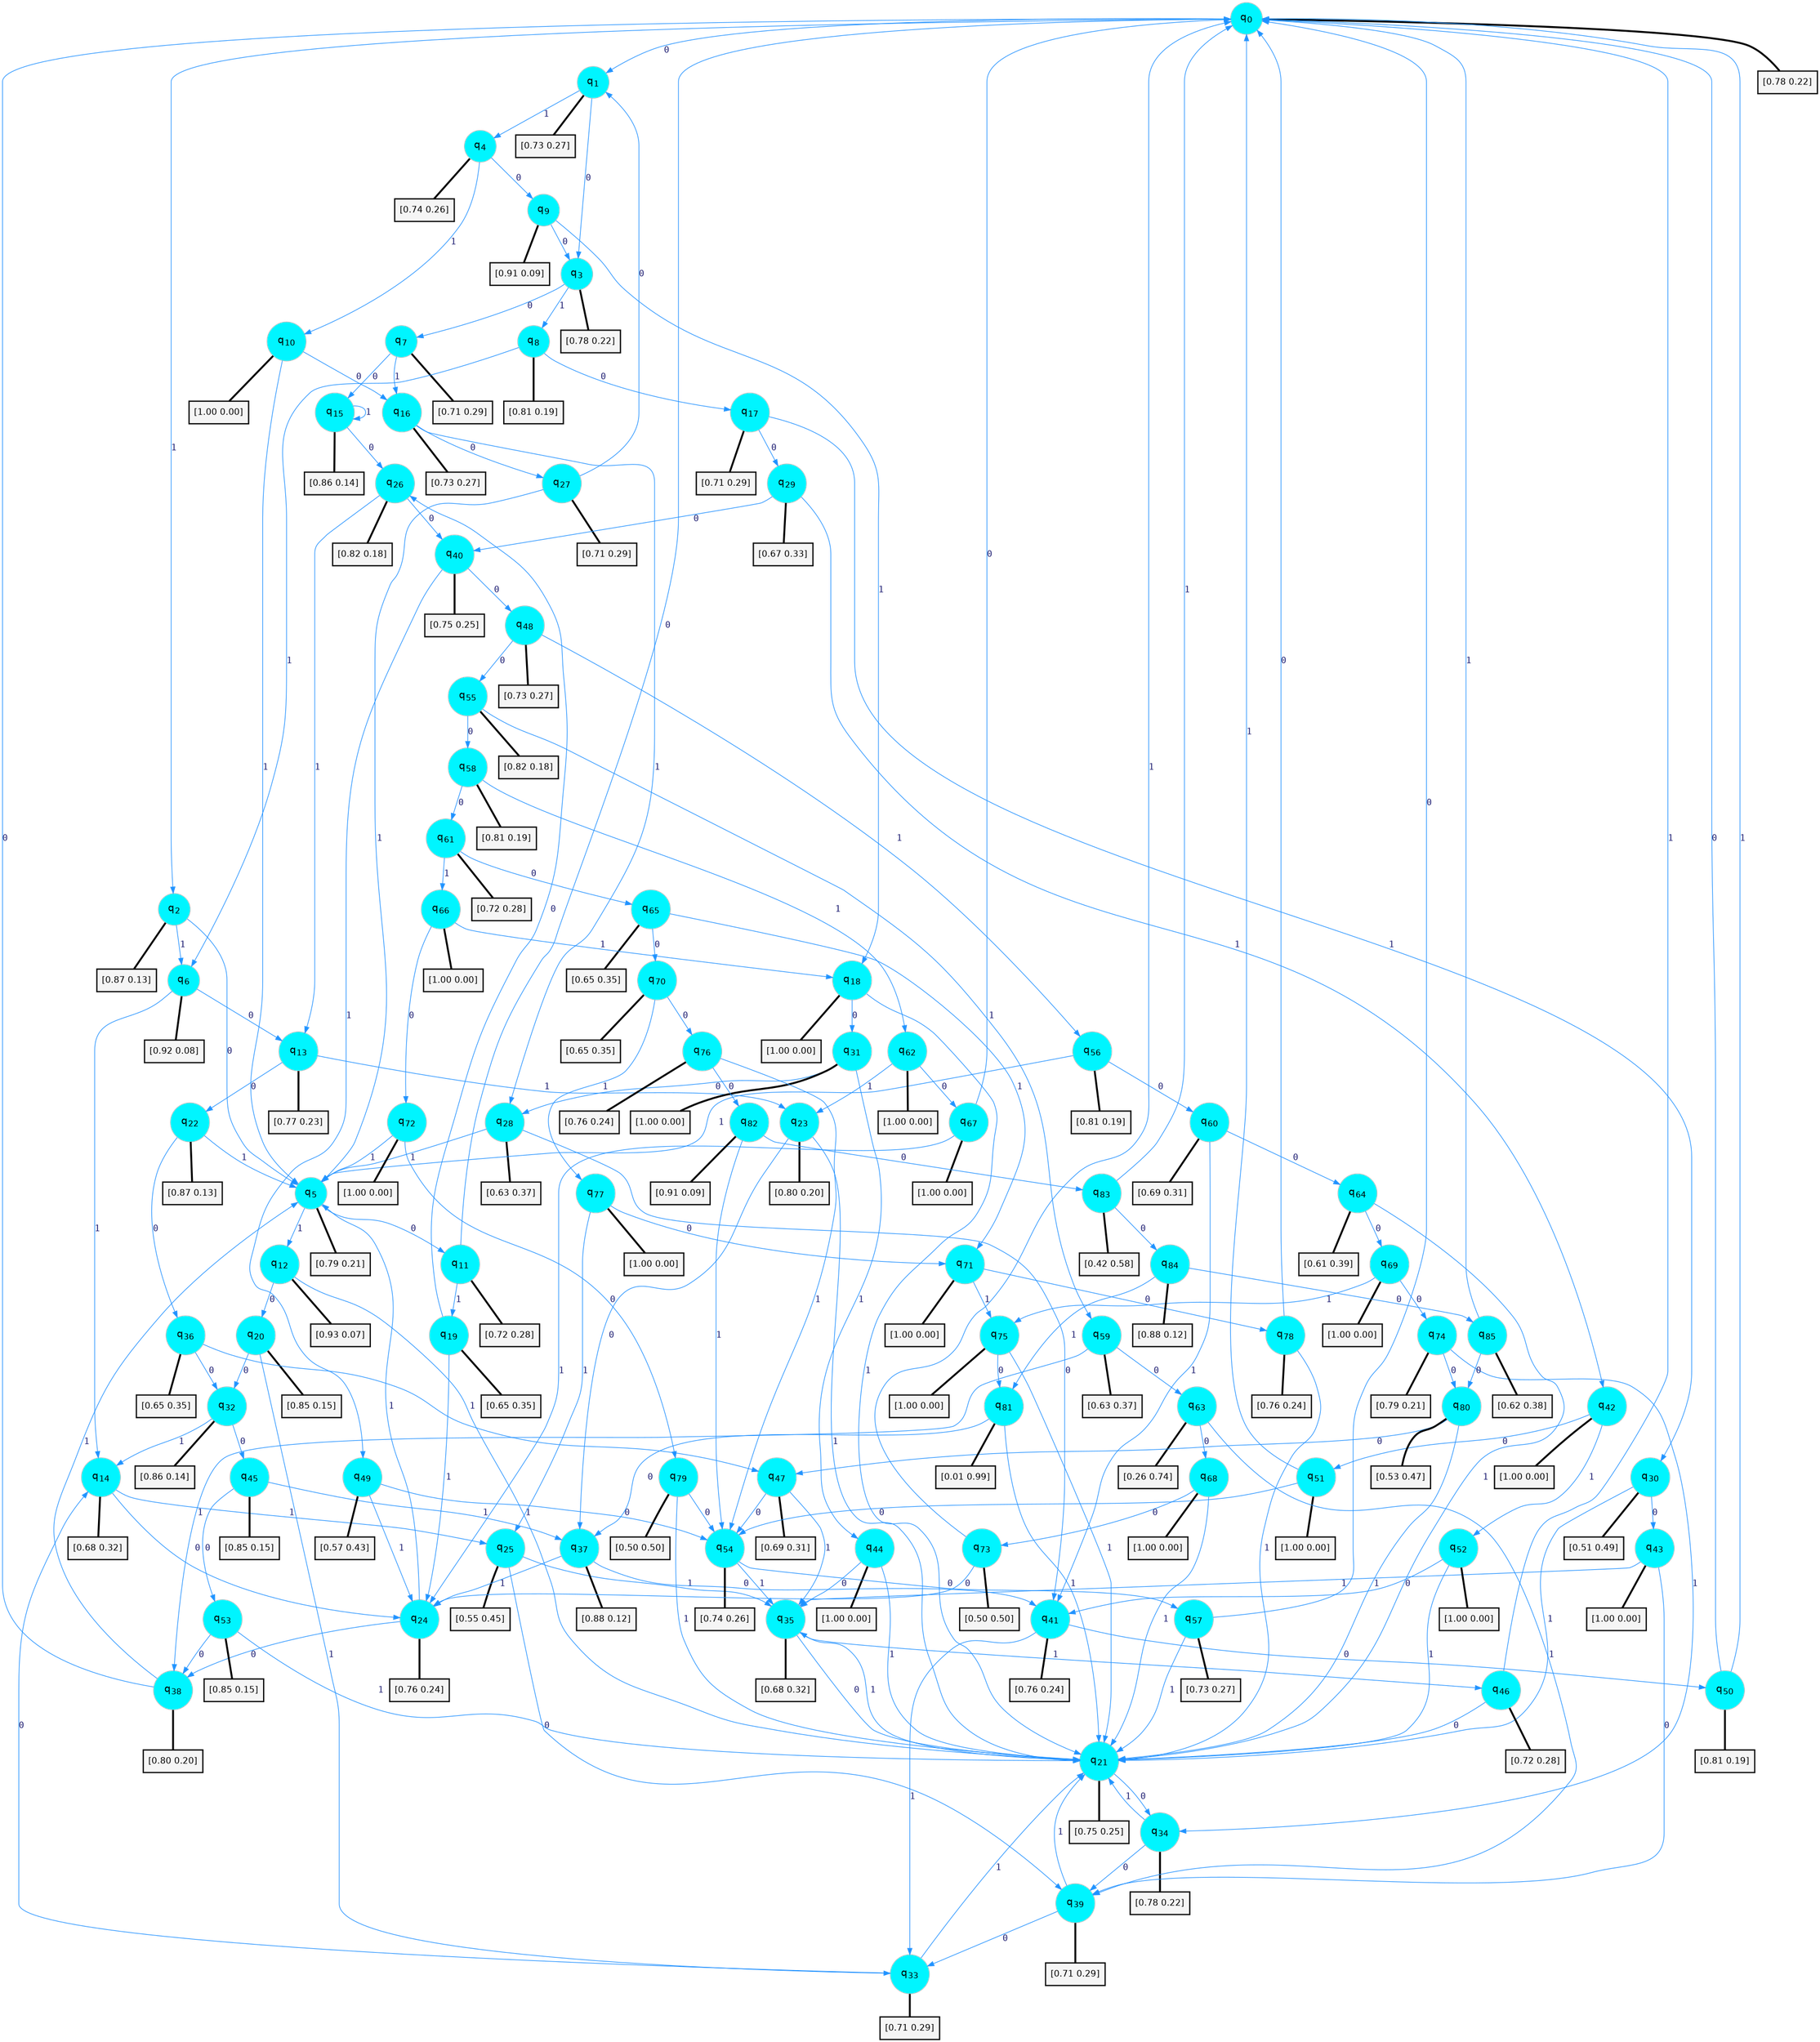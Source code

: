 digraph G {
graph [
bgcolor=transparent, dpi=300, rankdir=TD, size="40,25"];
node [
color=gray, fillcolor=turquoise1, fontcolor=black, fontname=Helvetica, fontsize=16, fontweight=bold, shape=circle, style=filled];
edge [
arrowsize=1, color=dodgerblue1, fontcolor=midnightblue, fontname=courier, fontweight=bold, penwidth=1, style=solid, weight=20];
0[label=<q<SUB>0</SUB>>];
1[label=<q<SUB>1</SUB>>];
2[label=<q<SUB>2</SUB>>];
3[label=<q<SUB>3</SUB>>];
4[label=<q<SUB>4</SUB>>];
5[label=<q<SUB>5</SUB>>];
6[label=<q<SUB>6</SUB>>];
7[label=<q<SUB>7</SUB>>];
8[label=<q<SUB>8</SUB>>];
9[label=<q<SUB>9</SUB>>];
10[label=<q<SUB>10</SUB>>];
11[label=<q<SUB>11</SUB>>];
12[label=<q<SUB>12</SUB>>];
13[label=<q<SUB>13</SUB>>];
14[label=<q<SUB>14</SUB>>];
15[label=<q<SUB>15</SUB>>];
16[label=<q<SUB>16</SUB>>];
17[label=<q<SUB>17</SUB>>];
18[label=<q<SUB>18</SUB>>];
19[label=<q<SUB>19</SUB>>];
20[label=<q<SUB>20</SUB>>];
21[label=<q<SUB>21</SUB>>];
22[label=<q<SUB>22</SUB>>];
23[label=<q<SUB>23</SUB>>];
24[label=<q<SUB>24</SUB>>];
25[label=<q<SUB>25</SUB>>];
26[label=<q<SUB>26</SUB>>];
27[label=<q<SUB>27</SUB>>];
28[label=<q<SUB>28</SUB>>];
29[label=<q<SUB>29</SUB>>];
30[label=<q<SUB>30</SUB>>];
31[label=<q<SUB>31</SUB>>];
32[label=<q<SUB>32</SUB>>];
33[label=<q<SUB>33</SUB>>];
34[label=<q<SUB>34</SUB>>];
35[label=<q<SUB>35</SUB>>];
36[label=<q<SUB>36</SUB>>];
37[label=<q<SUB>37</SUB>>];
38[label=<q<SUB>38</SUB>>];
39[label=<q<SUB>39</SUB>>];
40[label=<q<SUB>40</SUB>>];
41[label=<q<SUB>41</SUB>>];
42[label=<q<SUB>42</SUB>>];
43[label=<q<SUB>43</SUB>>];
44[label=<q<SUB>44</SUB>>];
45[label=<q<SUB>45</SUB>>];
46[label=<q<SUB>46</SUB>>];
47[label=<q<SUB>47</SUB>>];
48[label=<q<SUB>48</SUB>>];
49[label=<q<SUB>49</SUB>>];
50[label=<q<SUB>50</SUB>>];
51[label=<q<SUB>51</SUB>>];
52[label=<q<SUB>52</SUB>>];
53[label=<q<SUB>53</SUB>>];
54[label=<q<SUB>54</SUB>>];
55[label=<q<SUB>55</SUB>>];
56[label=<q<SUB>56</SUB>>];
57[label=<q<SUB>57</SUB>>];
58[label=<q<SUB>58</SUB>>];
59[label=<q<SUB>59</SUB>>];
60[label=<q<SUB>60</SUB>>];
61[label=<q<SUB>61</SUB>>];
62[label=<q<SUB>62</SUB>>];
63[label=<q<SUB>63</SUB>>];
64[label=<q<SUB>64</SUB>>];
65[label=<q<SUB>65</SUB>>];
66[label=<q<SUB>66</SUB>>];
67[label=<q<SUB>67</SUB>>];
68[label=<q<SUB>68</SUB>>];
69[label=<q<SUB>69</SUB>>];
70[label=<q<SUB>70</SUB>>];
71[label=<q<SUB>71</SUB>>];
72[label=<q<SUB>72</SUB>>];
73[label=<q<SUB>73</SUB>>];
74[label=<q<SUB>74</SUB>>];
75[label=<q<SUB>75</SUB>>];
76[label=<q<SUB>76</SUB>>];
77[label=<q<SUB>77</SUB>>];
78[label=<q<SUB>78</SUB>>];
79[label=<q<SUB>79</SUB>>];
80[label=<q<SUB>80</SUB>>];
81[label=<q<SUB>81</SUB>>];
82[label=<q<SUB>82</SUB>>];
83[label=<q<SUB>83</SUB>>];
84[label=<q<SUB>84</SUB>>];
85[label=<q<SUB>85</SUB>>];
86[label="[0.78 0.22]", shape=box,fontcolor=black, fontname=Helvetica, fontsize=14, penwidth=2, fillcolor=whitesmoke,color=black];
87[label="[0.73 0.27]", shape=box,fontcolor=black, fontname=Helvetica, fontsize=14, penwidth=2, fillcolor=whitesmoke,color=black];
88[label="[0.87 0.13]", shape=box,fontcolor=black, fontname=Helvetica, fontsize=14, penwidth=2, fillcolor=whitesmoke,color=black];
89[label="[0.78 0.22]", shape=box,fontcolor=black, fontname=Helvetica, fontsize=14, penwidth=2, fillcolor=whitesmoke,color=black];
90[label="[0.74 0.26]", shape=box,fontcolor=black, fontname=Helvetica, fontsize=14, penwidth=2, fillcolor=whitesmoke,color=black];
91[label="[0.79 0.21]", shape=box,fontcolor=black, fontname=Helvetica, fontsize=14, penwidth=2, fillcolor=whitesmoke,color=black];
92[label="[0.92 0.08]", shape=box,fontcolor=black, fontname=Helvetica, fontsize=14, penwidth=2, fillcolor=whitesmoke,color=black];
93[label="[0.71 0.29]", shape=box,fontcolor=black, fontname=Helvetica, fontsize=14, penwidth=2, fillcolor=whitesmoke,color=black];
94[label="[0.81 0.19]", shape=box,fontcolor=black, fontname=Helvetica, fontsize=14, penwidth=2, fillcolor=whitesmoke,color=black];
95[label="[0.91 0.09]", shape=box,fontcolor=black, fontname=Helvetica, fontsize=14, penwidth=2, fillcolor=whitesmoke,color=black];
96[label="[1.00 0.00]", shape=box,fontcolor=black, fontname=Helvetica, fontsize=14, penwidth=2, fillcolor=whitesmoke,color=black];
97[label="[0.72 0.28]", shape=box,fontcolor=black, fontname=Helvetica, fontsize=14, penwidth=2, fillcolor=whitesmoke,color=black];
98[label="[0.93 0.07]", shape=box,fontcolor=black, fontname=Helvetica, fontsize=14, penwidth=2, fillcolor=whitesmoke,color=black];
99[label="[0.77 0.23]", shape=box,fontcolor=black, fontname=Helvetica, fontsize=14, penwidth=2, fillcolor=whitesmoke,color=black];
100[label="[0.68 0.32]", shape=box,fontcolor=black, fontname=Helvetica, fontsize=14, penwidth=2, fillcolor=whitesmoke,color=black];
101[label="[0.86 0.14]", shape=box,fontcolor=black, fontname=Helvetica, fontsize=14, penwidth=2, fillcolor=whitesmoke,color=black];
102[label="[0.73 0.27]", shape=box,fontcolor=black, fontname=Helvetica, fontsize=14, penwidth=2, fillcolor=whitesmoke,color=black];
103[label="[0.71 0.29]", shape=box,fontcolor=black, fontname=Helvetica, fontsize=14, penwidth=2, fillcolor=whitesmoke,color=black];
104[label="[1.00 0.00]", shape=box,fontcolor=black, fontname=Helvetica, fontsize=14, penwidth=2, fillcolor=whitesmoke,color=black];
105[label="[0.65 0.35]", shape=box,fontcolor=black, fontname=Helvetica, fontsize=14, penwidth=2, fillcolor=whitesmoke,color=black];
106[label="[0.85 0.15]", shape=box,fontcolor=black, fontname=Helvetica, fontsize=14, penwidth=2, fillcolor=whitesmoke,color=black];
107[label="[0.75 0.25]", shape=box,fontcolor=black, fontname=Helvetica, fontsize=14, penwidth=2, fillcolor=whitesmoke,color=black];
108[label="[0.87 0.13]", shape=box,fontcolor=black, fontname=Helvetica, fontsize=14, penwidth=2, fillcolor=whitesmoke,color=black];
109[label="[0.80 0.20]", shape=box,fontcolor=black, fontname=Helvetica, fontsize=14, penwidth=2, fillcolor=whitesmoke,color=black];
110[label="[0.76 0.24]", shape=box,fontcolor=black, fontname=Helvetica, fontsize=14, penwidth=2, fillcolor=whitesmoke,color=black];
111[label="[0.55 0.45]", shape=box,fontcolor=black, fontname=Helvetica, fontsize=14, penwidth=2, fillcolor=whitesmoke,color=black];
112[label="[0.82 0.18]", shape=box,fontcolor=black, fontname=Helvetica, fontsize=14, penwidth=2, fillcolor=whitesmoke,color=black];
113[label="[0.71 0.29]", shape=box,fontcolor=black, fontname=Helvetica, fontsize=14, penwidth=2, fillcolor=whitesmoke,color=black];
114[label="[0.63 0.37]", shape=box,fontcolor=black, fontname=Helvetica, fontsize=14, penwidth=2, fillcolor=whitesmoke,color=black];
115[label="[0.67 0.33]", shape=box,fontcolor=black, fontname=Helvetica, fontsize=14, penwidth=2, fillcolor=whitesmoke,color=black];
116[label="[0.51 0.49]", shape=box,fontcolor=black, fontname=Helvetica, fontsize=14, penwidth=2, fillcolor=whitesmoke,color=black];
117[label="[1.00 0.00]", shape=box,fontcolor=black, fontname=Helvetica, fontsize=14, penwidth=2, fillcolor=whitesmoke,color=black];
118[label="[0.86 0.14]", shape=box,fontcolor=black, fontname=Helvetica, fontsize=14, penwidth=2, fillcolor=whitesmoke,color=black];
119[label="[0.71 0.29]", shape=box,fontcolor=black, fontname=Helvetica, fontsize=14, penwidth=2, fillcolor=whitesmoke,color=black];
120[label="[0.78 0.22]", shape=box,fontcolor=black, fontname=Helvetica, fontsize=14, penwidth=2, fillcolor=whitesmoke,color=black];
121[label="[0.68 0.32]", shape=box,fontcolor=black, fontname=Helvetica, fontsize=14, penwidth=2, fillcolor=whitesmoke,color=black];
122[label="[0.65 0.35]", shape=box,fontcolor=black, fontname=Helvetica, fontsize=14, penwidth=2, fillcolor=whitesmoke,color=black];
123[label="[0.88 0.12]", shape=box,fontcolor=black, fontname=Helvetica, fontsize=14, penwidth=2, fillcolor=whitesmoke,color=black];
124[label="[0.80 0.20]", shape=box,fontcolor=black, fontname=Helvetica, fontsize=14, penwidth=2, fillcolor=whitesmoke,color=black];
125[label="[0.71 0.29]", shape=box,fontcolor=black, fontname=Helvetica, fontsize=14, penwidth=2, fillcolor=whitesmoke,color=black];
126[label="[0.75 0.25]", shape=box,fontcolor=black, fontname=Helvetica, fontsize=14, penwidth=2, fillcolor=whitesmoke,color=black];
127[label="[0.76 0.24]", shape=box,fontcolor=black, fontname=Helvetica, fontsize=14, penwidth=2, fillcolor=whitesmoke,color=black];
128[label="[1.00 0.00]", shape=box,fontcolor=black, fontname=Helvetica, fontsize=14, penwidth=2, fillcolor=whitesmoke,color=black];
129[label="[1.00 0.00]", shape=box,fontcolor=black, fontname=Helvetica, fontsize=14, penwidth=2, fillcolor=whitesmoke,color=black];
130[label="[1.00 0.00]", shape=box,fontcolor=black, fontname=Helvetica, fontsize=14, penwidth=2, fillcolor=whitesmoke,color=black];
131[label="[0.85 0.15]", shape=box,fontcolor=black, fontname=Helvetica, fontsize=14, penwidth=2, fillcolor=whitesmoke,color=black];
132[label="[0.72 0.28]", shape=box,fontcolor=black, fontname=Helvetica, fontsize=14, penwidth=2, fillcolor=whitesmoke,color=black];
133[label="[0.69 0.31]", shape=box,fontcolor=black, fontname=Helvetica, fontsize=14, penwidth=2, fillcolor=whitesmoke,color=black];
134[label="[0.73 0.27]", shape=box,fontcolor=black, fontname=Helvetica, fontsize=14, penwidth=2, fillcolor=whitesmoke,color=black];
135[label="[0.57 0.43]", shape=box,fontcolor=black, fontname=Helvetica, fontsize=14, penwidth=2, fillcolor=whitesmoke,color=black];
136[label="[0.81 0.19]", shape=box,fontcolor=black, fontname=Helvetica, fontsize=14, penwidth=2, fillcolor=whitesmoke,color=black];
137[label="[1.00 0.00]", shape=box,fontcolor=black, fontname=Helvetica, fontsize=14, penwidth=2, fillcolor=whitesmoke,color=black];
138[label="[1.00 0.00]", shape=box,fontcolor=black, fontname=Helvetica, fontsize=14, penwidth=2, fillcolor=whitesmoke,color=black];
139[label="[0.85 0.15]", shape=box,fontcolor=black, fontname=Helvetica, fontsize=14, penwidth=2, fillcolor=whitesmoke,color=black];
140[label="[0.74 0.26]", shape=box,fontcolor=black, fontname=Helvetica, fontsize=14, penwidth=2, fillcolor=whitesmoke,color=black];
141[label="[0.82 0.18]", shape=box,fontcolor=black, fontname=Helvetica, fontsize=14, penwidth=2, fillcolor=whitesmoke,color=black];
142[label="[0.81 0.19]", shape=box,fontcolor=black, fontname=Helvetica, fontsize=14, penwidth=2, fillcolor=whitesmoke,color=black];
143[label="[0.73 0.27]", shape=box,fontcolor=black, fontname=Helvetica, fontsize=14, penwidth=2, fillcolor=whitesmoke,color=black];
144[label="[0.81 0.19]", shape=box,fontcolor=black, fontname=Helvetica, fontsize=14, penwidth=2, fillcolor=whitesmoke,color=black];
145[label="[0.63 0.37]", shape=box,fontcolor=black, fontname=Helvetica, fontsize=14, penwidth=2, fillcolor=whitesmoke,color=black];
146[label="[0.69 0.31]", shape=box,fontcolor=black, fontname=Helvetica, fontsize=14, penwidth=2, fillcolor=whitesmoke,color=black];
147[label="[0.72 0.28]", shape=box,fontcolor=black, fontname=Helvetica, fontsize=14, penwidth=2, fillcolor=whitesmoke,color=black];
148[label="[1.00 0.00]", shape=box,fontcolor=black, fontname=Helvetica, fontsize=14, penwidth=2, fillcolor=whitesmoke,color=black];
149[label="[0.26 0.74]", shape=box,fontcolor=black, fontname=Helvetica, fontsize=14, penwidth=2, fillcolor=whitesmoke,color=black];
150[label="[0.61 0.39]", shape=box,fontcolor=black, fontname=Helvetica, fontsize=14, penwidth=2, fillcolor=whitesmoke,color=black];
151[label="[0.65 0.35]", shape=box,fontcolor=black, fontname=Helvetica, fontsize=14, penwidth=2, fillcolor=whitesmoke,color=black];
152[label="[1.00 0.00]", shape=box,fontcolor=black, fontname=Helvetica, fontsize=14, penwidth=2, fillcolor=whitesmoke,color=black];
153[label="[1.00 0.00]", shape=box,fontcolor=black, fontname=Helvetica, fontsize=14, penwidth=2, fillcolor=whitesmoke,color=black];
154[label="[1.00 0.00]", shape=box,fontcolor=black, fontname=Helvetica, fontsize=14, penwidth=2, fillcolor=whitesmoke,color=black];
155[label="[1.00 0.00]", shape=box,fontcolor=black, fontname=Helvetica, fontsize=14, penwidth=2, fillcolor=whitesmoke,color=black];
156[label="[0.65 0.35]", shape=box,fontcolor=black, fontname=Helvetica, fontsize=14, penwidth=2, fillcolor=whitesmoke,color=black];
157[label="[1.00 0.00]", shape=box,fontcolor=black, fontname=Helvetica, fontsize=14, penwidth=2, fillcolor=whitesmoke,color=black];
158[label="[1.00 0.00]", shape=box,fontcolor=black, fontname=Helvetica, fontsize=14, penwidth=2, fillcolor=whitesmoke,color=black];
159[label="[0.50 0.50]", shape=box,fontcolor=black, fontname=Helvetica, fontsize=14, penwidth=2, fillcolor=whitesmoke,color=black];
160[label="[0.79 0.21]", shape=box,fontcolor=black, fontname=Helvetica, fontsize=14, penwidth=2, fillcolor=whitesmoke,color=black];
161[label="[1.00 0.00]", shape=box,fontcolor=black, fontname=Helvetica, fontsize=14, penwidth=2, fillcolor=whitesmoke,color=black];
162[label="[0.76 0.24]", shape=box,fontcolor=black, fontname=Helvetica, fontsize=14, penwidth=2, fillcolor=whitesmoke,color=black];
163[label="[1.00 0.00]", shape=box,fontcolor=black, fontname=Helvetica, fontsize=14, penwidth=2, fillcolor=whitesmoke,color=black];
164[label="[0.76 0.24]", shape=box,fontcolor=black, fontname=Helvetica, fontsize=14, penwidth=2, fillcolor=whitesmoke,color=black];
165[label="[0.50 0.50]", shape=box,fontcolor=black, fontname=Helvetica, fontsize=14, penwidth=2, fillcolor=whitesmoke,color=black];
166[label="[0.53 0.47]", shape=box,fontcolor=black, fontname=Helvetica, fontsize=14, penwidth=2, fillcolor=whitesmoke,color=black];
167[label="[0.01 0.99]", shape=box,fontcolor=black, fontname=Helvetica, fontsize=14, penwidth=2, fillcolor=whitesmoke,color=black];
168[label="[0.91 0.09]", shape=box,fontcolor=black, fontname=Helvetica, fontsize=14, penwidth=2, fillcolor=whitesmoke,color=black];
169[label="[0.42 0.58]", shape=box,fontcolor=black, fontname=Helvetica, fontsize=14, penwidth=2, fillcolor=whitesmoke,color=black];
170[label="[0.88 0.12]", shape=box,fontcolor=black, fontname=Helvetica, fontsize=14, penwidth=2, fillcolor=whitesmoke,color=black];
171[label="[0.62 0.38]", shape=box,fontcolor=black, fontname=Helvetica, fontsize=14, penwidth=2, fillcolor=whitesmoke,color=black];
0->1 [label=0];
0->2 [label=1];
0->86 [arrowhead=none, penwidth=3,color=black];
1->3 [label=0];
1->4 [label=1];
1->87 [arrowhead=none, penwidth=3,color=black];
2->5 [label=0];
2->6 [label=1];
2->88 [arrowhead=none, penwidth=3,color=black];
3->7 [label=0];
3->8 [label=1];
3->89 [arrowhead=none, penwidth=3,color=black];
4->9 [label=0];
4->10 [label=1];
4->90 [arrowhead=none, penwidth=3,color=black];
5->11 [label=0];
5->12 [label=1];
5->91 [arrowhead=none, penwidth=3,color=black];
6->13 [label=0];
6->14 [label=1];
6->92 [arrowhead=none, penwidth=3,color=black];
7->15 [label=0];
7->16 [label=1];
7->93 [arrowhead=none, penwidth=3,color=black];
8->17 [label=0];
8->6 [label=1];
8->94 [arrowhead=none, penwidth=3,color=black];
9->3 [label=0];
9->18 [label=1];
9->95 [arrowhead=none, penwidth=3,color=black];
10->16 [label=0];
10->5 [label=1];
10->96 [arrowhead=none, penwidth=3,color=black];
11->0 [label=0];
11->19 [label=1];
11->97 [arrowhead=none, penwidth=3,color=black];
12->20 [label=0];
12->21 [label=1];
12->98 [arrowhead=none, penwidth=3,color=black];
13->22 [label=0];
13->23 [label=1];
13->99 [arrowhead=none, penwidth=3,color=black];
14->24 [label=0];
14->25 [label=1];
14->100 [arrowhead=none, penwidth=3,color=black];
15->26 [label=0];
15->15 [label=1];
15->101 [arrowhead=none, penwidth=3,color=black];
16->27 [label=0];
16->28 [label=1];
16->102 [arrowhead=none, penwidth=3,color=black];
17->29 [label=0];
17->30 [label=1];
17->103 [arrowhead=none, penwidth=3,color=black];
18->31 [label=0];
18->21 [label=1];
18->104 [arrowhead=none, penwidth=3,color=black];
19->26 [label=0];
19->24 [label=1];
19->105 [arrowhead=none, penwidth=3,color=black];
20->32 [label=0];
20->33 [label=1];
20->106 [arrowhead=none, penwidth=3,color=black];
21->34 [label=0];
21->35 [label=1];
21->107 [arrowhead=none, penwidth=3,color=black];
22->36 [label=0];
22->5 [label=1];
22->108 [arrowhead=none, penwidth=3,color=black];
23->37 [label=0];
23->21 [label=1];
23->109 [arrowhead=none, penwidth=3,color=black];
24->38 [label=0];
24->5 [label=1];
24->110 [arrowhead=none, penwidth=3,color=black];
25->39 [label=0];
25->35 [label=1];
25->111 [arrowhead=none, penwidth=3,color=black];
26->40 [label=0];
26->13 [label=1];
26->112 [arrowhead=none, penwidth=3,color=black];
27->1 [label=0];
27->5 [label=1];
27->113 [arrowhead=none, penwidth=3,color=black];
28->41 [label=0];
28->5 [label=1];
28->114 [arrowhead=none, penwidth=3,color=black];
29->40 [label=0];
29->42 [label=1];
29->115 [arrowhead=none, penwidth=3,color=black];
30->43 [label=0];
30->21 [label=1];
30->116 [arrowhead=none, penwidth=3,color=black];
31->28 [label=0];
31->44 [label=1];
31->117 [arrowhead=none, penwidth=3,color=black];
32->45 [label=0];
32->14 [label=1];
32->118 [arrowhead=none, penwidth=3,color=black];
33->14 [label=0];
33->21 [label=1];
33->119 [arrowhead=none, penwidth=3,color=black];
34->39 [label=0];
34->21 [label=1];
34->120 [arrowhead=none, penwidth=3,color=black];
35->21 [label=0];
35->46 [label=1];
35->121 [arrowhead=none, penwidth=3,color=black];
36->32 [label=0];
36->47 [label=1];
36->122 [arrowhead=none, penwidth=3,color=black];
37->41 [label=0];
37->24 [label=1];
37->123 [arrowhead=none, penwidth=3,color=black];
38->0 [label=0];
38->5 [label=1];
38->124 [arrowhead=none, penwidth=3,color=black];
39->33 [label=0];
39->21 [label=1];
39->125 [arrowhead=none, penwidth=3,color=black];
40->48 [label=0];
40->49 [label=1];
40->126 [arrowhead=none, penwidth=3,color=black];
41->50 [label=0];
41->33 [label=1];
41->127 [arrowhead=none, penwidth=3,color=black];
42->51 [label=0];
42->52 [label=1];
42->128 [arrowhead=none, penwidth=3,color=black];
43->39 [label=0];
43->35 [label=1];
43->129 [arrowhead=none, penwidth=3,color=black];
44->35 [label=0];
44->21 [label=1];
44->130 [arrowhead=none, penwidth=3,color=black];
45->53 [label=0];
45->37 [label=1];
45->131 [arrowhead=none, penwidth=3,color=black];
46->21 [label=0];
46->0 [label=1];
46->132 [arrowhead=none, penwidth=3,color=black];
47->54 [label=0];
47->35 [label=1];
47->133 [arrowhead=none, penwidth=3,color=black];
48->55 [label=0];
48->56 [label=1];
48->134 [arrowhead=none, penwidth=3,color=black];
49->54 [label=0];
49->24 [label=1];
49->135 [arrowhead=none, penwidth=3,color=black];
50->0 [label=0];
50->0 [label=1];
50->136 [arrowhead=none, penwidth=3,color=black];
51->54 [label=0];
51->0 [label=1];
51->137 [arrowhead=none, penwidth=3,color=black];
52->41 [label=0];
52->21 [label=1];
52->138 [arrowhead=none, penwidth=3,color=black];
53->38 [label=0];
53->21 [label=1];
53->139 [arrowhead=none, penwidth=3,color=black];
54->57 [label=0];
54->35 [label=1];
54->140 [arrowhead=none, penwidth=3,color=black];
55->58 [label=0];
55->59 [label=1];
55->141 [arrowhead=none, penwidth=3,color=black];
56->60 [label=0];
56->5 [label=1];
56->142 [arrowhead=none, penwidth=3,color=black];
57->0 [label=0];
57->21 [label=1];
57->143 [arrowhead=none, penwidth=3,color=black];
58->61 [label=0];
58->62 [label=1];
58->144 [arrowhead=none, penwidth=3,color=black];
59->63 [label=0];
59->38 [label=1];
59->145 [arrowhead=none, penwidth=3,color=black];
60->64 [label=0];
60->41 [label=1];
60->146 [arrowhead=none, penwidth=3,color=black];
61->65 [label=0];
61->66 [label=1];
61->147 [arrowhead=none, penwidth=3,color=black];
62->67 [label=0];
62->23 [label=1];
62->148 [arrowhead=none, penwidth=3,color=black];
63->68 [label=0];
63->39 [label=1];
63->149 [arrowhead=none, penwidth=3,color=black];
64->69 [label=0];
64->21 [label=1];
64->150 [arrowhead=none, penwidth=3,color=black];
65->70 [label=0];
65->71 [label=1];
65->151 [arrowhead=none, penwidth=3,color=black];
66->72 [label=0];
66->18 [label=1];
66->152 [arrowhead=none, penwidth=3,color=black];
67->0 [label=0];
67->24 [label=1];
67->153 [arrowhead=none, penwidth=3,color=black];
68->73 [label=0];
68->21 [label=1];
68->154 [arrowhead=none, penwidth=3,color=black];
69->74 [label=0];
69->75 [label=1];
69->155 [arrowhead=none, penwidth=3,color=black];
70->76 [label=0];
70->77 [label=1];
70->156 [arrowhead=none, penwidth=3,color=black];
71->78 [label=0];
71->75 [label=1];
71->157 [arrowhead=none, penwidth=3,color=black];
72->79 [label=0];
72->5 [label=1];
72->158 [arrowhead=none, penwidth=3,color=black];
73->24 [label=0];
73->0 [label=1];
73->159 [arrowhead=none, penwidth=3,color=black];
74->80 [label=0];
74->34 [label=1];
74->160 [arrowhead=none, penwidth=3,color=black];
75->81 [label=0];
75->21 [label=1];
75->161 [arrowhead=none, penwidth=3,color=black];
76->82 [label=0];
76->54 [label=1];
76->162 [arrowhead=none, penwidth=3,color=black];
77->71 [label=0];
77->25 [label=1];
77->163 [arrowhead=none, penwidth=3,color=black];
78->0 [label=0];
78->21 [label=1];
78->164 [arrowhead=none, penwidth=3,color=black];
79->54 [label=0];
79->21 [label=1];
79->165 [arrowhead=none, penwidth=3,color=black];
80->47 [label=0];
80->21 [label=1];
80->166 [arrowhead=none, penwidth=3,color=black];
81->37 [label=0];
81->21 [label=1];
81->167 [arrowhead=none, penwidth=3,color=black];
82->83 [label=0];
82->54 [label=1];
82->168 [arrowhead=none, penwidth=3,color=black];
83->84 [label=0];
83->0 [label=1];
83->169 [arrowhead=none, penwidth=3,color=black];
84->85 [label=0];
84->81 [label=1];
84->170 [arrowhead=none, penwidth=3,color=black];
85->80 [label=0];
85->0 [label=1];
85->171 [arrowhead=none, penwidth=3,color=black];
}
